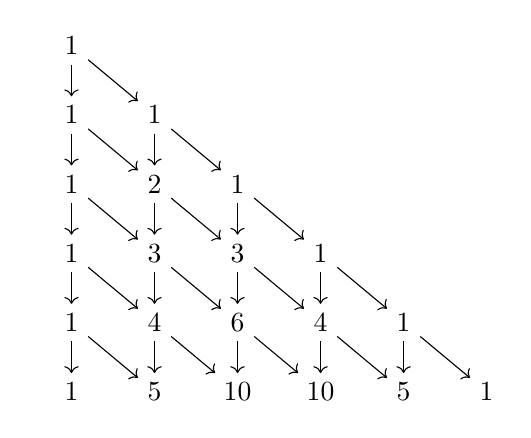 % Dimensionnement de l'arbre
\def\dx{15pt}
\def\dy{25pt}
% Definition de compteurs
%(attention aux possibles interactions avec d'autres compteurs a l'exterieur de ce fichier)
\newcounter{i}
\newcounter{z}
\newcounter{xn}
\newcounter{xnn}

% Le triangle de Pascal
\def\mkPascal#1{
\setcounter{i}{0}
\setcounter{z}{0}
\stepcounter{i}
\node (\arabic{i}) at (0,0) {1};
    \foreach [count=\i] \x in {2,...,#1}{
      \pgfmathsetmacro{\lox}{\x-1}%
            \pgfmathsetmacro{\loxt}{\x-3}%
      \foreach [count=\j] \xx in {-\lox,-\loxt,...,\lox}{
        \pgfmathsetmacro{\jj}{\j-1}%
        \stepcounter{i}
        \pgfmathsetmacro{\lbl}{\lox!/(\jj!*(\lox-\jj)!)}
        \node  (\arabic{i}) at (\xx*\dx+\lox*\dx, -\lox*\dy) {\pgfmathint{\lbl}\pgfmathresult};
      }
    }
\pgfmathsetmacro{\maxx}{#1 - 1}
    \foreach \x in {1,...,\maxx}{
      \foreach \xx in {1,...,\x}{
        \stepcounter{z}
        \setcounter{xn}{\arabic{z}}
        \addtocounter{xn}{\x}
        \setcounter{xnn}{\arabic{xn}}
        \stepcounter{xnn}
          \draw [->] (\arabic{z}) -- (\arabic{xn});
          \draw [->] (\arabic{z}) -- (\arabic{xnn});
      }
    }
}
\begin{tikzpicture}
\mkPascal{6}
\end{tikzpicture}

